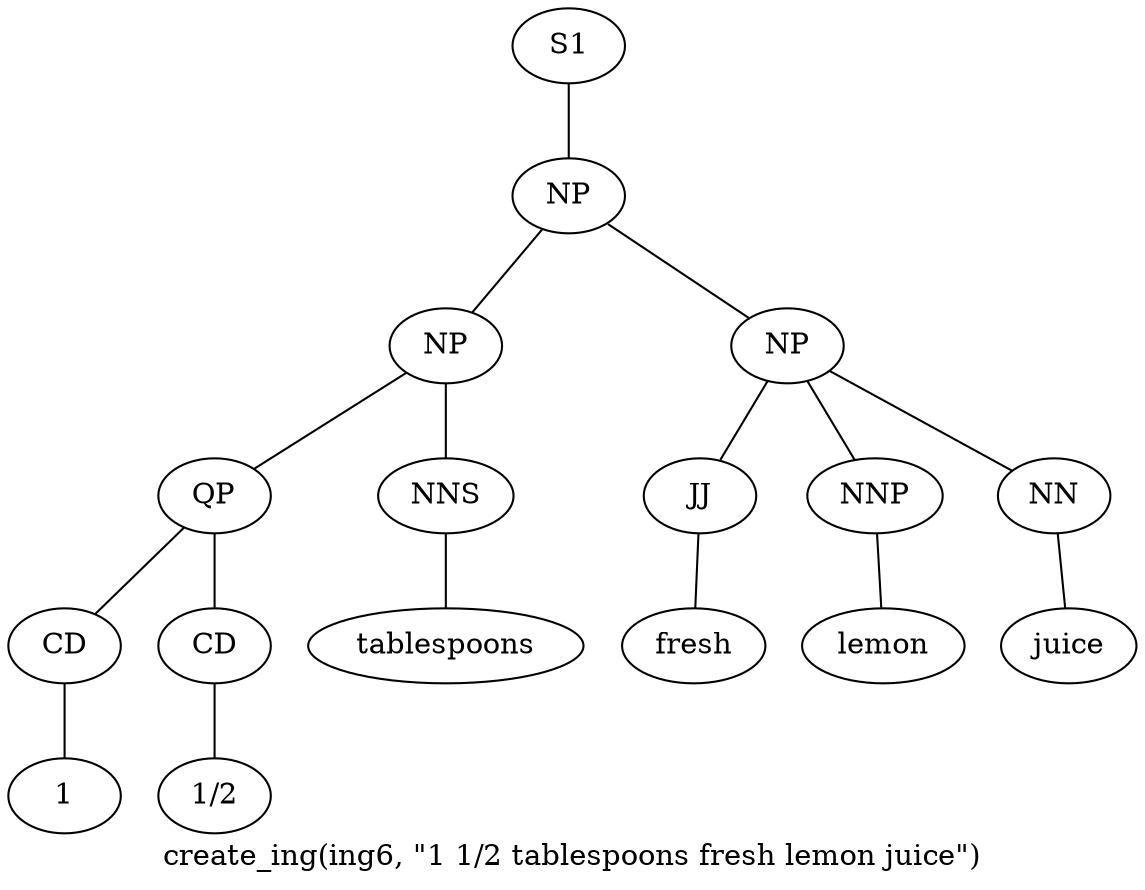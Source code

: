 graph SyntaxGraph {
	label = "create_ing(ing6, \"1 1/2 tablespoons fresh lemon juice\")";
	Node0 [label="S1"];
	Node1 [label="NP"];
	Node2 [label="NP"];
	Node3 [label="QP"];
	Node4 [label="CD"];
	Node5 [label="1"];
	Node6 [label="CD"];
	Node7 [label="1/2"];
	Node8 [label="NNS"];
	Node9 [label="tablespoons"];
	Node10 [label="NP"];
	Node11 [label="JJ"];
	Node12 [label="fresh"];
	Node13 [label="NNP"];
	Node14 [label="lemon"];
	Node15 [label="NN"];
	Node16 [label="juice"];

	Node0 -- Node1;
	Node1 -- Node2;
	Node1 -- Node10;
	Node2 -- Node3;
	Node2 -- Node8;
	Node3 -- Node4;
	Node3 -- Node6;
	Node4 -- Node5;
	Node6 -- Node7;
	Node8 -- Node9;
	Node10 -- Node11;
	Node10 -- Node13;
	Node10 -- Node15;
	Node11 -- Node12;
	Node13 -- Node14;
	Node15 -- Node16;
}